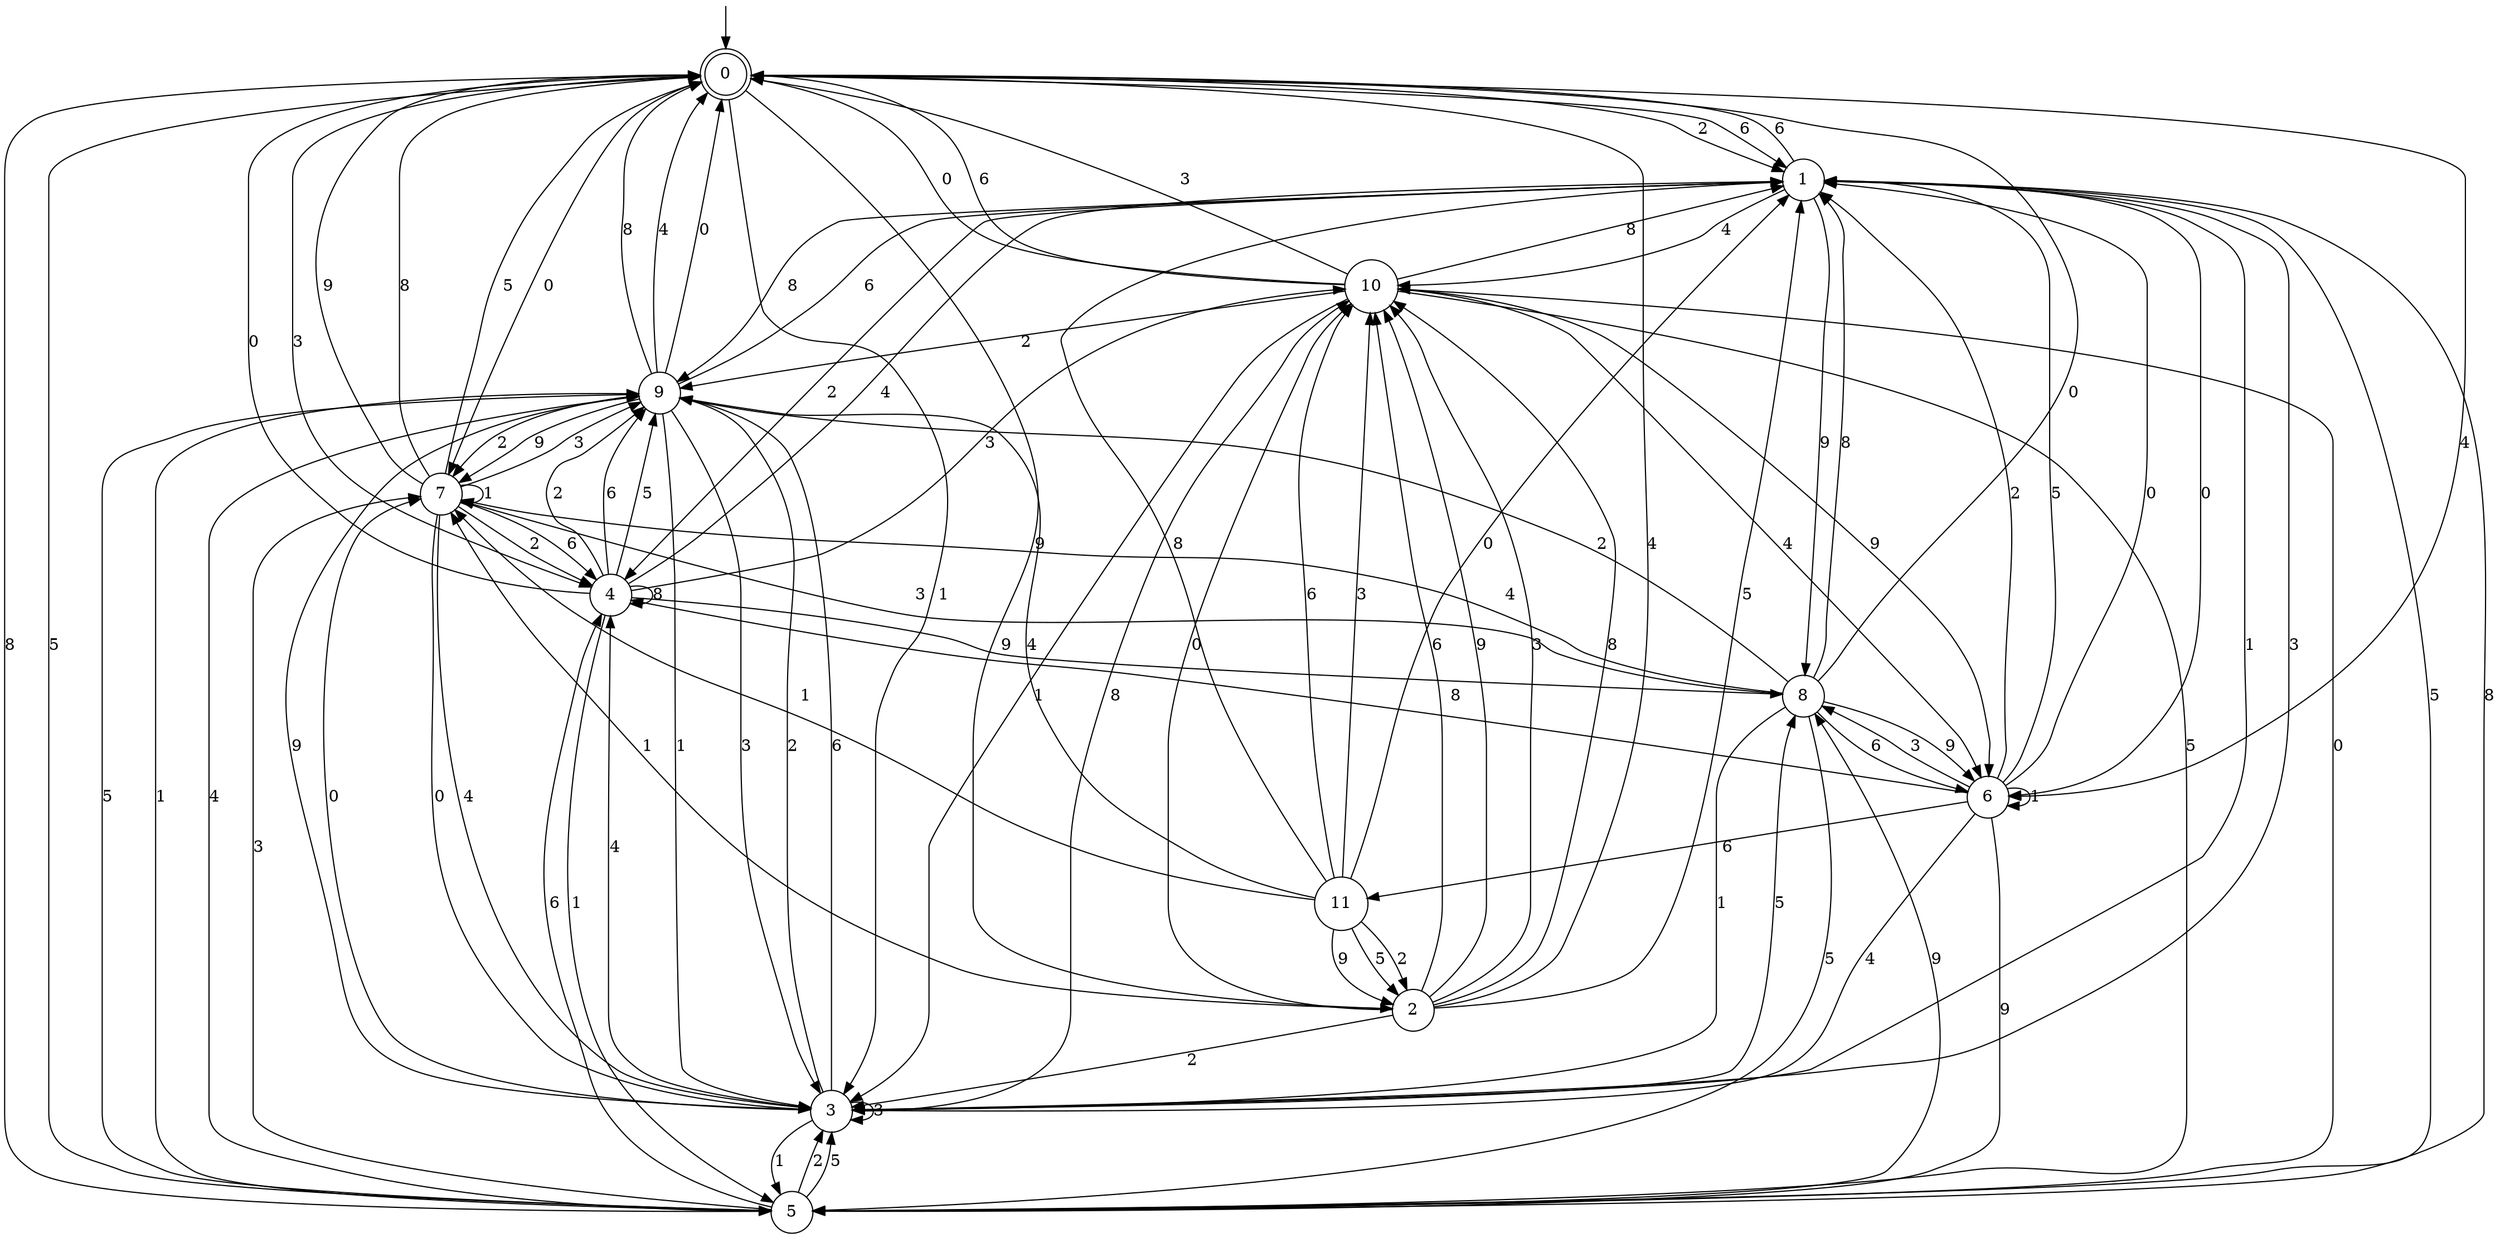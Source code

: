 digraph g {

	s0 [shape="doublecircle" label="0"];
	s1 [shape="circle" label="1"];
	s2 [shape="circle" label="2"];
	s3 [shape="circle" label="3"];
	s4 [shape="circle" label="4"];
	s5 [shape="circle" label="5"];
	s6 [shape="circle" label="6"];
	s7 [shape="circle" label="7"];
	s8 [shape="circle" label="8"];
	s9 [shape="circle" label="9"];
	s10 [shape="circle" label="10"];
	s11 [shape="circle" label="11"];
	s0 -> s1 [label="2"];
	s0 -> s1 [label="6"];
	s0 -> s2 [label="9"];
	s0 -> s3 [label="1"];
	s0 -> s4 [label="3"];
	s0 -> s5 [label="8"];
	s0 -> s5 [label="5"];
	s0 -> s6 [label="4"];
	s0 -> s7 [label="0"];
	s1 -> s4 [label="2"];
	s1 -> s0 [label="6"];
	s1 -> s8 [label="9"];
	s1 -> s3 [label="1"];
	s1 -> s3 [label="3"];
	s1 -> s9 [label="8"];
	s1 -> s5 [label="5"];
	s1 -> s10 [label="4"];
	s1 -> s6 [label="0"];
	s2 -> s3 [label="2"];
	s2 -> s10 [label="6"];
	s2 -> s10 [label="9"];
	s2 -> s7 [label="1"];
	s2 -> s10 [label="3"];
	s2 -> s10 [label="8"];
	s2 -> s1 [label="5"];
	s2 -> s0 [label="4"];
	s2 -> s10 [label="0"];
	s3 -> s9 [label="2"];
	s3 -> s9 [label="6"];
	s3 -> s9 [label="9"];
	s3 -> s5 [label="1"];
	s3 -> s3 [label="3"];
	s3 -> s10 [label="8"];
	s3 -> s8 [label="5"];
	s3 -> s4 [label="4"];
	s3 -> s7 [label="0"];
	s4 -> s9 [label="2"];
	s4 -> s9 [label="6"];
	s4 -> s8 [label="9"];
	s4 -> s5 [label="1"];
	s4 -> s10 [label="3"];
	s4 -> s4 [label="8"];
	s4 -> s9 [label="5"];
	s4 -> s1 [label="4"];
	s4 -> s0 [label="0"];
	s5 -> s3 [label="2"];
	s5 -> s4 [label="6"];
	s5 -> s8 [label="9"];
	s5 -> s9 [label="1"];
	s5 -> s7 [label="3"];
	s5 -> s1 [label="8"];
	s5 -> s3 [label="5"];
	s5 -> s9 [label="4"];
	s5 -> s10 [label="0"];
	s6 -> s1 [label="2"];
	s6 -> s11 [label="6"];
	s6 -> s5 [label="9"];
	s6 -> s6 [label="1"];
	s6 -> s8 [label="3"];
	s6 -> s4 [label="8"];
	s6 -> s1 [label="5"];
	s6 -> s3 [label="4"];
	s6 -> s1 [label="0"];
	s7 -> s4 [label="2"];
	s7 -> s4 [label="6"];
	s7 -> s0 [label="9"];
	s7 -> s7 [label="1"];
	s7 -> s9 [label="3"];
	s7 -> s0 [label="8"];
	s7 -> s0 [label="5"];
	s7 -> s3 [label="4"];
	s7 -> s3 [label="0"];
	s8 -> s9 [label="2"];
	s8 -> s6 [label="6"];
	s8 -> s6 [label="9"];
	s8 -> s3 [label="1"];
	s8 -> s7 [label="3"];
	s8 -> s1 [label="8"];
	s8 -> s5 [label="5"];
	s8 -> s7 [label="4"];
	s8 -> s0 [label="0"];
	s9 -> s7 [label="2"];
	s9 -> s1 [label="6"];
	s9 -> s7 [label="9"];
	s9 -> s3 [label="1"];
	s9 -> s3 [label="3"];
	s9 -> s0 [label="8"];
	s9 -> s5 [label="5"];
	s9 -> s0 [label="4"];
	s9 -> s0 [label="0"];
	s10 -> s9 [label="2"];
	s10 -> s0 [label="6"];
	s10 -> s6 [label="9"];
	s10 -> s3 [label="1"];
	s10 -> s0 [label="3"];
	s10 -> s1 [label="8"];
	s10 -> s5 [label="5"];
	s10 -> s6 [label="4"];
	s10 -> s0 [label="0"];
	s11 -> s2 [label="2"];
	s11 -> s10 [label="6"];
	s11 -> s2 [label="9"];
	s11 -> s7 [label="1"];
	s11 -> s10 [label="3"];
	s11 -> s1 [label="8"];
	s11 -> s2 [label="5"];
	s11 -> s9 [label="4"];
	s11 -> s1 [label="0"];

__start0 [label="" shape="none" width="0" height="0"];
__start0 -> s0;

}

